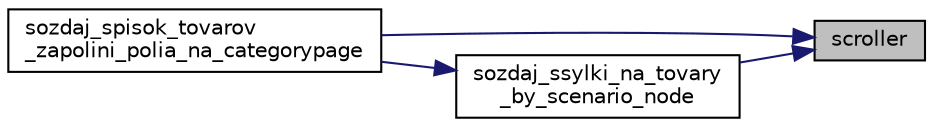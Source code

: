 digraph "scroller"
{
 // LATEX_PDF_SIZE
  edge [fontname="Helvetica",fontsize="10",labelfontname="Helvetica",labelfontsize="10"];
  node [fontname="Helvetica",fontsize="10",shape=record];
  rankdir="RL";
  Node1 [label="scroller",height=0.2,width=0.4,color="black", fillcolor="grey75", style="filled", fontcolor="black",tooltip=" "];
  Node1 -> Node2 [dir="back",color="midnightblue",fontsize="10",style="solid",fontname="Helvetica"];
  Node2 [label="sozdaj_spisok_tovarov\l_zapolini_polia_na_categorypage",height=0.2,width=0.4,color="black", fillcolor="white", style="filled",URL="$d9/df5/namespaceexecute__products.html#a393d539e316cb7295953435b249684e4",tooltip=" "];
  Node1 -> Node3 [dir="back",color="midnightblue",fontsize="10",style="solid",fontname="Helvetica"];
  Node3 [label="sozdaj_ssylki_na_tovary\l_by_scenario_node",height=0.2,width=0.4,color="black", fillcolor="white", style="filled",URL="$d9/df5/namespaceexecute__products.html#a08e20fb43072937eebe178766782717b",tooltip=" "];
  Node3 -> Node2 [dir="back",color="midnightblue",fontsize="10",style="solid",fontname="Helvetica"];
}
